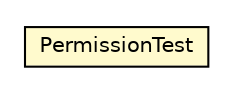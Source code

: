 #!/usr/local/bin/dot
#
# Class diagram 
# Generated by UMLGraph version 5.1 (http://www.umlgraph.org/)
#

digraph G {
	edge [fontname="Helvetica",fontsize=10,labelfontname="Helvetica",labelfontsize=10];
	node [fontname="Helvetica",fontsize=10,shape=plaintext];
	nodesep=0.25;
	ranksep=0.5;
	// org.androidtransfuse.model.manifest.PermissionTest
	c28118 [label=<<table title="org.androidtransfuse.model.manifest.PermissionTest" border="0" cellborder="1" cellspacing="0" cellpadding="2" port="p" bgcolor="lemonChiffon" href="./PermissionTest.html">
		<tr><td><table border="0" cellspacing="0" cellpadding="1">
<tr><td align="center" balign="center"> PermissionTest </td></tr>
		</table></td></tr>
		</table>>, fontname="Helvetica", fontcolor="black", fontsize=10.0];
}

